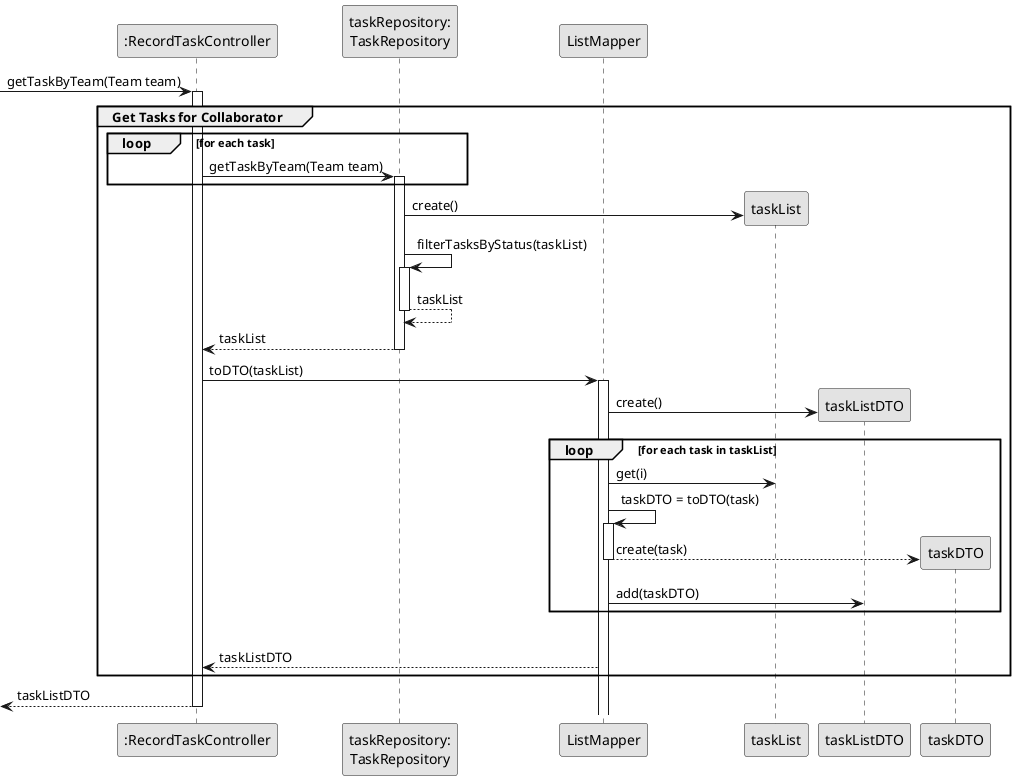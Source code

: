 @startuml
skinparam monochrome true
skinparam packageStyle rectangle
skinparam shadowing false



participant ":RecordTaskController" as CTRL
participant "taskRepository:\nTaskRepository" as TAR
participant "ListMapper" as LM
participant "taskList" as TL
participant "taskListDTO" as TLDTO
participant "taskDTO" as TDTO

        -> CTRL : getTaskByTeam(Team team)
                  activate CTRL
    group Get Tasks for Collaborator


                     loop for each task
                         CTRL -> TAR : getTaskByTeam(Team team)
                         activate TAR
                     end

                     TAR -> TL**: create()

                                TAR -> TAR: filterTasksByStatus(taskList)
                                activate TAR

                                TAR --> TAR: taskList
                                deactivate TAR

                     TAR --> CTRL: taskList
                     deactivate TAR

                     CTRL -> LM: toDTO(taskList)
                     activate LM

                     LM -> TLDTO**: create()

                     loop for each task in taskList

                     LM -> TL: get(i)

                     LM -> LM: taskDTO = toDTO(task)
                     activate LM

                     LM --> TDTO**: create(task)
                     deactivate LM

                     LM -> TLDTO: add(taskDTO)
                     end



                     |||

                         LM --> CTRL : taskListDTO


    end

    <-- CTRL : taskListDTO
deactivate CTRL


@enduml